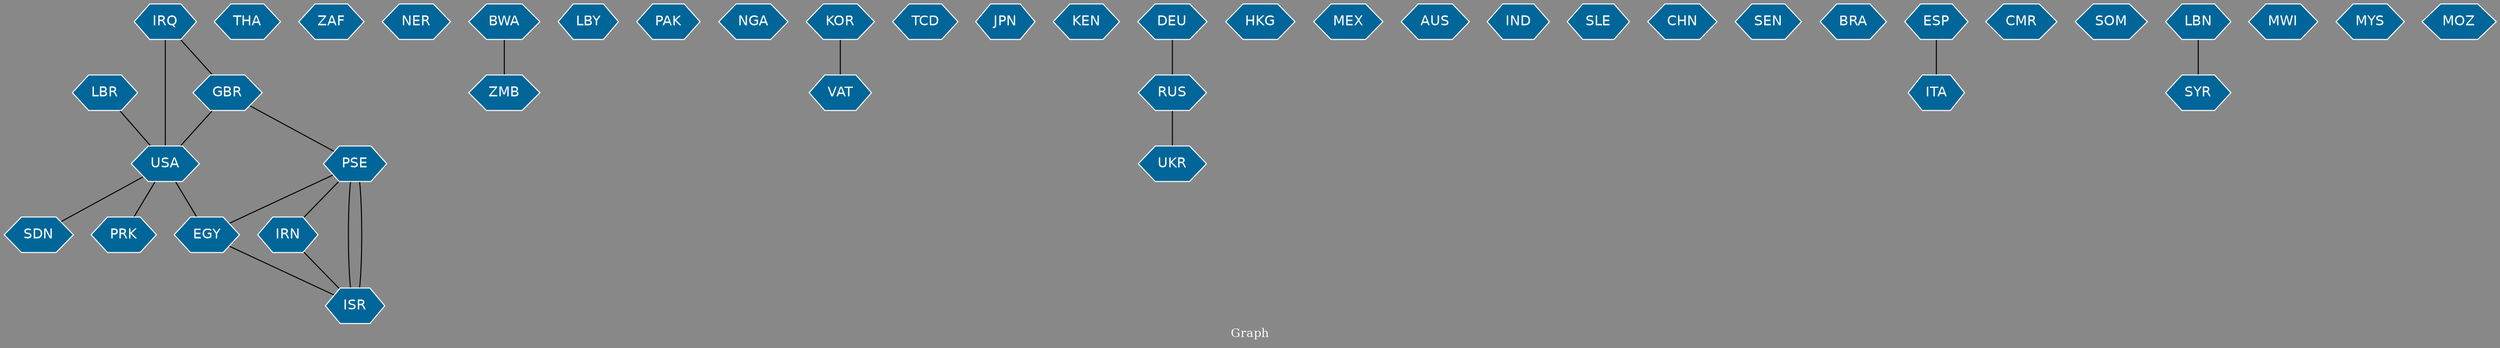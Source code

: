 // Countries together in item graph
graph {
	graph [bgcolor="#888888" fontcolor=white fontsize=12 label="Graph" outputorder=edgesfirst overlap=prism]
	node [color=white fillcolor="#006699" fontcolor=white fontname=Helvetica shape=hexagon style=filled]
	edge [arrowhead=open color=black fontcolor=white fontname=Courier fontsize=12]
		PSE [label=PSE]
		IRN [label=IRN]
		ISR [label=ISR]
		USA [label=USA]
		THA [label=THA]
		LBR [label=LBR]
		ZAF [label=ZAF]
		NER [label=NER]
		BWA [label=BWA]
		ZMB [label=ZMB]
		LBY [label=LBY]
		PAK [label=PAK]
		NGA [label=NGA]
		IRQ [label=IRQ]
		VAT [label=VAT]
		TCD [label=TCD]
		JPN [label=JPN]
		EGY [label=EGY]
		KOR [label=KOR]
		SDN [label=SDN]
		KEN [label=KEN]
		GBR [label=GBR]
		UKR [label=UKR]
		HKG [label=HKG]
		MEX [label=MEX]
		AUS [label=AUS]
		IND [label=IND]
		SLE [label=SLE]
		CHN [label=CHN]
		SEN [label=SEN]
		BRA [label=BRA]
		ESP [label=ESP]
		ITA [label=ITA]
		CMR [label=CMR]
		RUS [label=RUS]
		SOM [label=SOM]
		SYR [label=SYR]
		MWI [label=MWI]
		MYS [label=MYS]
		MOZ [label=MOZ]
		DEU [label=DEU]
		LBN [label=LBN]
		PRK [label=PRK]
			PSE -- EGY [weight=1]
			BWA -- ZMB [weight=1]
			ESP -- ITA [weight=1]
			IRQ -- GBR [weight=1]
			ISR -- PSE [weight=3]
			DEU -- RUS [weight=1]
			LBR -- USA [weight=1]
			PSE -- IRN [weight=1]
			LBN -- SYR [weight=1]
			EGY -- ISR [weight=1]
			RUS -- UKR [weight=2]
			IRN -- ISR [weight=1]
			USA -- EGY [weight=1]
			GBR -- USA [weight=1]
			KOR -- VAT [weight=1]
			PSE -- ISR [weight=5]
			GBR -- PSE [weight=1]
			USA -- SDN [weight=1]
			IRQ -- USA [weight=2]
			USA -- PRK [weight=1]
}